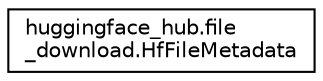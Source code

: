 digraph "Graphical Class Hierarchy"
{
 // LATEX_PDF_SIZE
  edge [fontname="Helvetica",fontsize="10",labelfontname="Helvetica",labelfontsize="10"];
  node [fontname="Helvetica",fontsize="10",shape=record];
  rankdir="LR";
  Node0 [label="huggingface_hub.file\l_download.HfFileMetadata",height=0.2,width=0.4,color="black", fillcolor="white", style="filled",URL="$classhuggingface__hub_1_1file__download_1_1HfFileMetadata.html",tooltip=" "];
}
